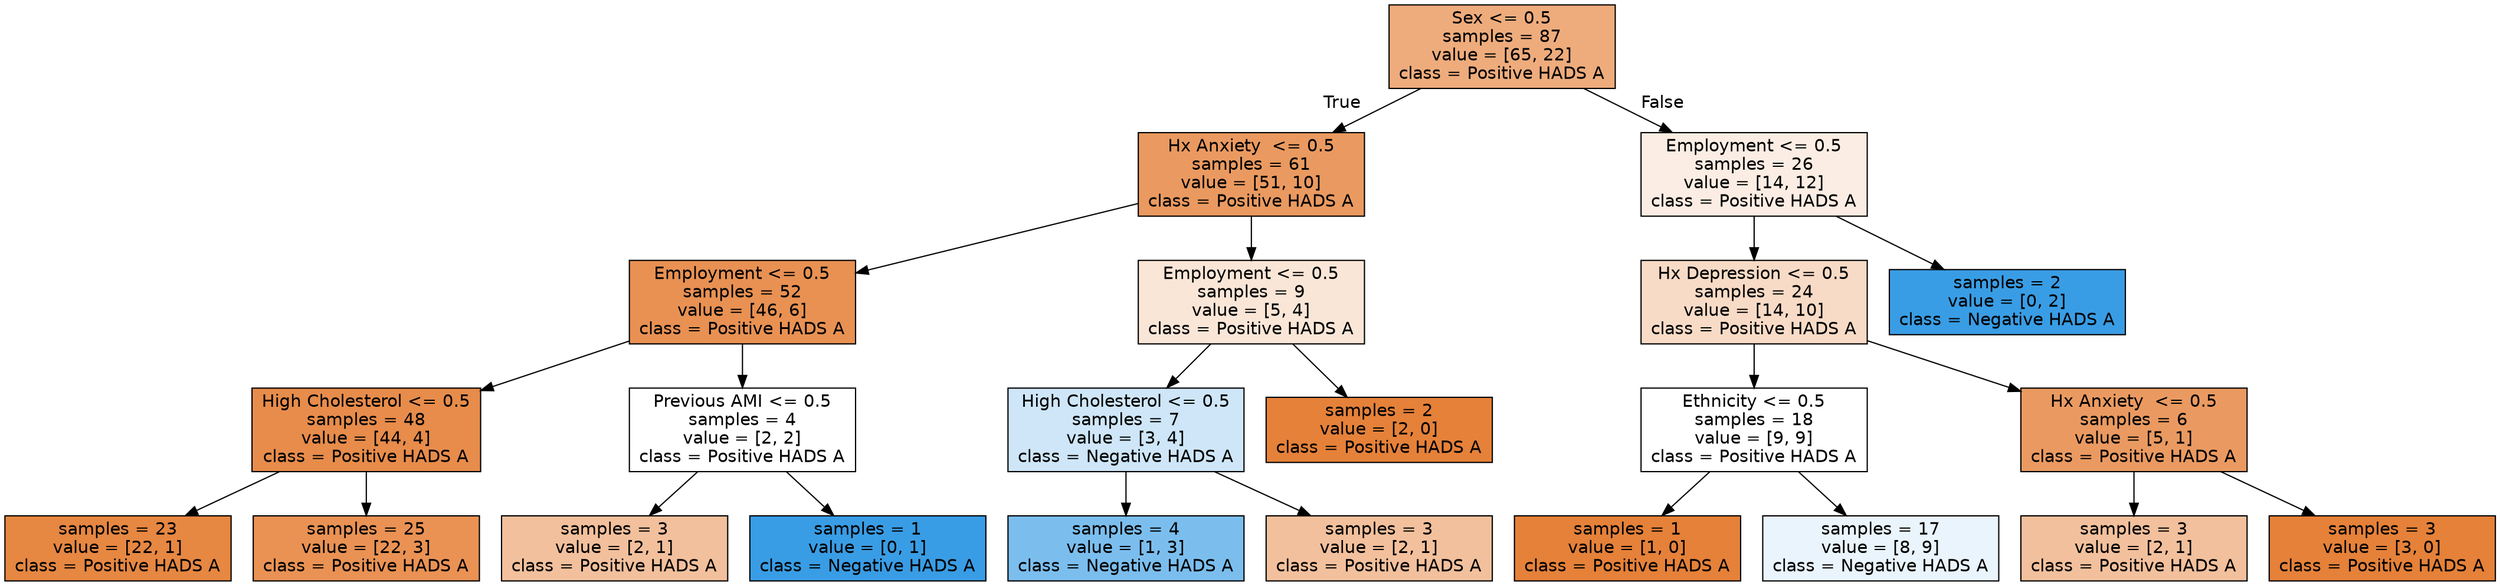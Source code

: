 digraph Tree {
node [shape=box, style="filled", color="black", fontname="helvetica"] ;
edge [fontname="helvetica"] ;
0 [label="Sex <= 0.5\nsamples = 87\nvalue = [65, 22]\nclass = Positive HADS A", fillcolor="#eeac7c"] ;
1 [label="Hx Anxiety  <= 0.5\nsamples = 61\nvalue = [51, 10]\nclass = Positive HADS A", fillcolor="#ea9a60"] ;
0 -> 1 [labeldistance=2.5, labelangle=45, headlabel="True"] ;
2 [label="Employment <= 0.5\nsamples = 52\nvalue = [46, 6]\nclass = Positive HADS A", fillcolor="#e89153"] ;
1 -> 2 ;
3 [label="High Cholesterol <= 0.5\nsamples = 48\nvalue = [44, 4]\nclass = Positive HADS A", fillcolor="#e78c4b"] ;
2 -> 3 ;
4 [label="samples = 23\nvalue = [22, 1]\nclass = Positive HADS A", fillcolor="#e68742"] ;
3 -> 4 ;
5 [label="samples = 25\nvalue = [22, 3]\nclass = Positive HADS A", fillcolor="#e99254"] ;
3 -> 5 ;
6 [label="Previous AMI <= 0.5\nsamples = 4\nvalue = [2, 2]\nclass = Positive HADS A", fillcolor="#ffffff"] ;
2 -> 6 ;
7 [label="samples = 3\nvalue = [2, 1]\nclass = Positive HADS A", fillcolor="#f2c09c"] ;
6 -> 7 ;
8 [label="samples = 1\nvalue = [0, 1]\nclass = Negative HADS A", fillcolor="#399de5"] ;
6 -> 8 ;
9 [label="Employment <= 0.5\nsamples = 9\nvalue = [5, 4]\nclass = Positive HADS A", fillcolor="#fae6d7"] ;
1 -> 9 ;
10 [label="High Cholesterol <= 0.5\nsamples = 7\nvalue = [3, 4]\nclass = Negative HADS A", fillcolor="#cee6f8"] ;
9 -> 10 ;
11 [label="samples = 4\nvalue = [1, 3]\nclass = Negative HADS A", fillcolor="#7bbeee"] ;
10 -> 11 ;
12 [label="samples = 3\nvalue = [2, 1]\nclass = Positive HADS A", fillcolor="#f2c09c"] ;
10 -> 12 ;
13 [label="samples = 2\nvalue = [2, 0]\nclass = Positive HADS A", fillcolor="#e58139"] ;
9 -> 13 ;
14 [label="Employment <= 0.5\nsamples = 26\nvalue = [14, 12]\nclass = Positive HADS A", fillcolor="#fbede3"] ;
0 -> 14 [labeldistance=2.5, labelangle=-45, headlabel="False"] ;
15 [label="Hx Depression <= 0.5\nsamples = 24\nvalue = [14, 10]\nclass = Positive HADS A", fillcolor="#f8dbc6"] ;
14 -> 15 ;
16 [label="Ethnicity <= 0.5\nsamples = 18\nvalue = [9, 9]\nclass = Positive HADS A", fillcolor="#ffffff"] ;
15 -> 16 ;
17 [label="samples = 1\nvalue = [1, 0]\nclass = Positive HADS A", fillcolor="#e58139"] ;
16 -> 17 ;
18 [label="samples = 17\nvalue = [8, 9]\nclass = Negative HADS A", fillcolor="#e9f4fc"] ;
16 -> 18 ;
19 [label="Hx Anxiety  <= 0.5\nsamples = 6\nvalue = [5, 1]\nclass = Positive HADS A", fillcolor="#ea9a61"] ;
15 -> 19 ;
20 [label="samples = 3\nvalue = [2, 1]\nclass = Positive HADS A", fillcolor="#f2c09c"] ;
19 -> 20 ;
21 [label="samples = 3\nvalue = [3, 0]\nclass = Positive HADS A", fillcolor="#e58139"] ;
19 -> 21 ;
22 [label="samples = 2\nvalue = [0, 2]\nclass = Negative HADS A", fillcolor="#399de5"] ;
14 -> 22 ;
}